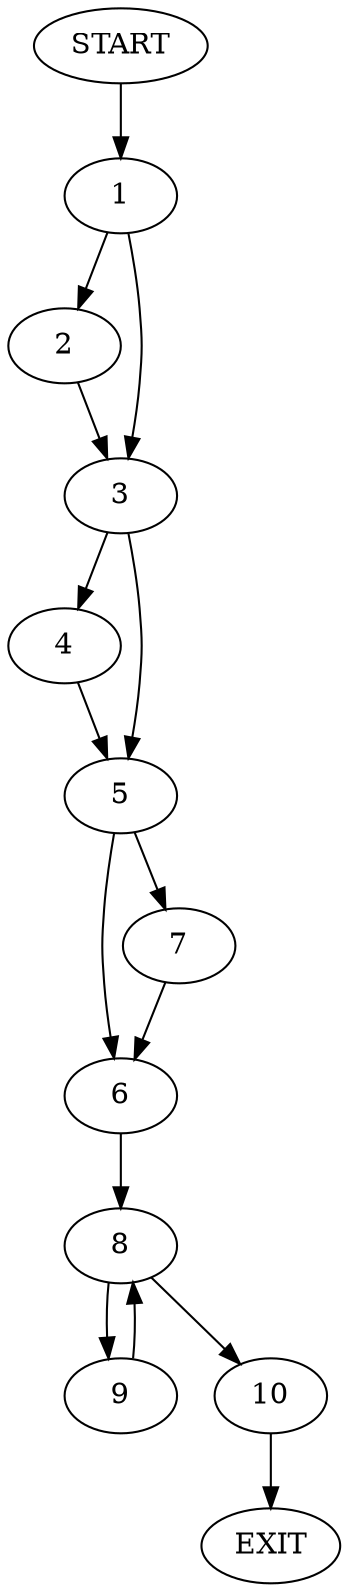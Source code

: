 digraph {
0 [label="START"]
11 [label="EXIT"]
0 -> 1
1 -> 2
1 -> 3
2 -> 3
3 -> 4
3 -> 5
4 -> 5
5 -> 6
5 -> 7
7 -> 6
6 -> 8
8 -> 9
8 -> 10
9 -> 8
10 -> 11
}

